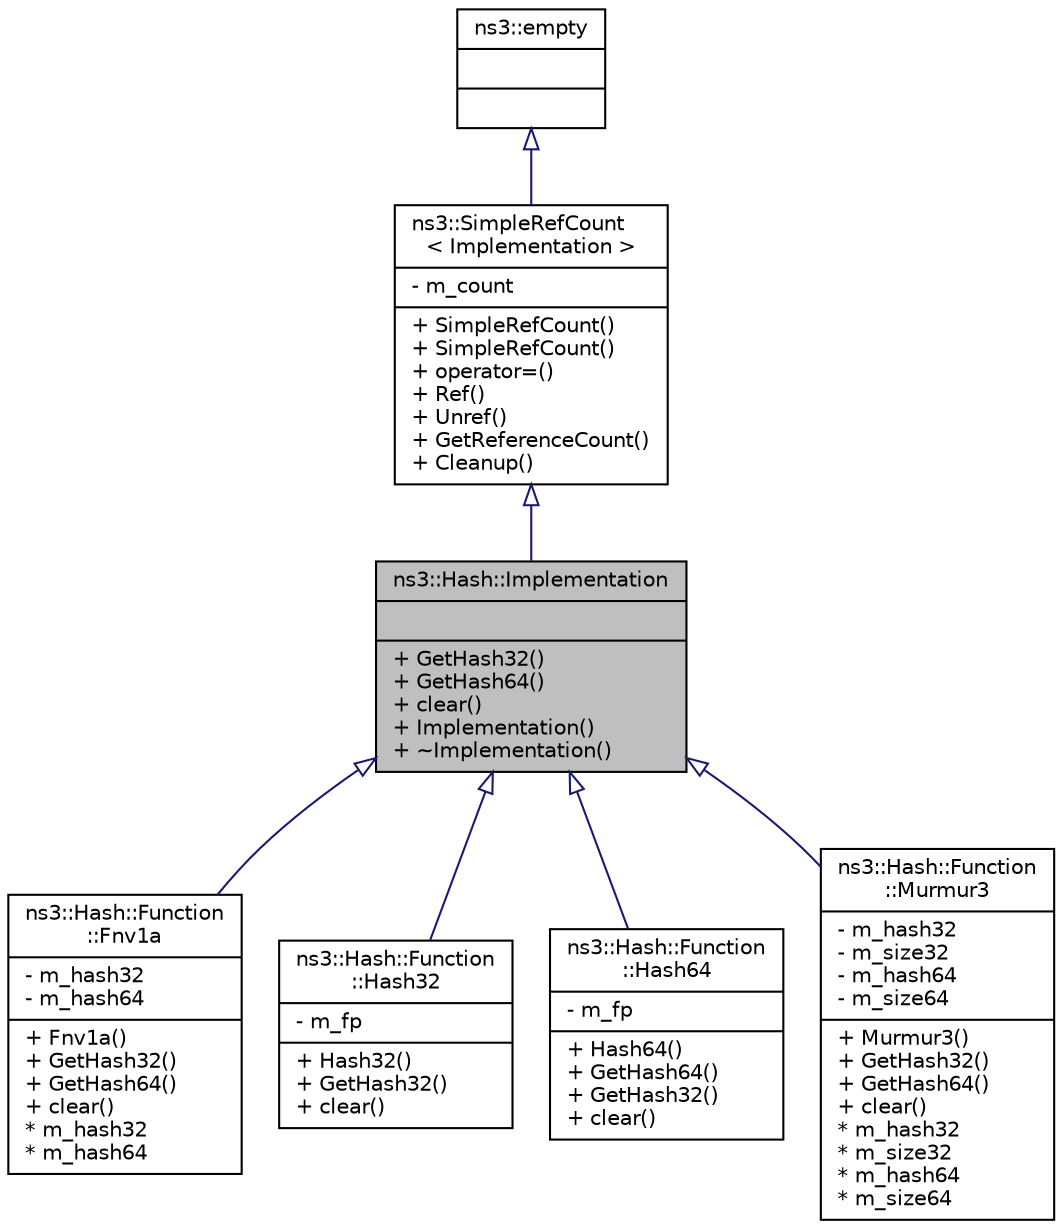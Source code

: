 digraph "ns3::Hash::Implementation"
{
  edge [fontname="Helvetica",fontsize="10",labelfontname="Helvetica",labelfontsize="10"];
  node [fontname="Helvetica",fontsize="10",shape=record];
  Node1 [label="{ns3::Hash::Implementation\n||+ GetHash32()\l+ GetHash64()\l+ clear()\l+ Implementation()\l+ ~Implementation()\l}",height=0.2,width=0.4,color="black", fillcolor="grey75", style="filled", fontcolor="black"];
  Node2 -> Node1 [dir="back",color="midnightblue",fontsize="10",style="solid",arrowtail="onormal"];
  Node2 [label="{ns3::SimpleRefCount\l\< Implementation \>\n|- m_count\l|+ SimpleRefCount()\l+ SimpleRefCount()\l+ operator=()\l+ Ref()\l+ Unref()\l+ GetReferenceCount()\l+ Cleanup()\l}",height=0.2,width=0.4,color="black", fillcolor="white", style="filled",URL="$da/da1/classns3_1_1SimpleRefCount.html"];
  Node3 -> Node2 [dir="back",color="midnightblue",fontsize="10",style="solid",arrowtail="onormal"];
  Node3 [label="{ns3::empty\n||}",height=0.2,width=0.4,color="black", fillcolor="white", style="filled",URL="$d9/d6a/classns3_1_1empty.html",tooltip="make Callback use a separate empty type "];
  Node1 -> Node4 [dir="back",color="midnightblue",fontsize="10",style="solid",arrowtail="onormal"];
  Node4 [label="{ns3::Hash::Function\l::Fnv1a\n|- m_hash32\l- m_hash64\l|+ Fnv1a()\l+ GetHash32()\l+ GetHash64()\l+ clear()\l* m_hash32\l* m_hash64\l}",height=0.2,width=0.4,color="black", fillcolor="white", style="filled",URL="$d4/d52/classns3_1_1Hash_1_1Function_1_1Fnv1a.html",tooltip="Fnv1a hash function implementation. "];
  Node1 -> Node5 [dir="back",color="midnightblue",fontsize="10",style="solid",arrowtail="onormal"];
  Node5 [label="{ns3::Hash::Function\l::Hash32\n|- m_fp\l|+ Hash32()\l+ GetHash32()\l+ clear()\l}",height=0.2,width=0.4,color="black", fillcolor="white", style="filled",URL="$df/d83/classns3_1_1Hash_1_1Function_1_1Hash32.html",tooltip="Template for creating a Hash::Implementation from a 32-bit hash function. "];
  Node1 -> Node6 [dir="back",color="midnightblue",fontsize="10",style="solid",arrowtail="onormal"];
  Node6 [label="{ns3::Hash::Function\l::Hash64\n|- m_fp\l|+ Hash64()\l+ GetHash64()\l+ GetHash32()\l+ clear()\l}",height=0.2,width=0.4,color="black", fillcolor="white", style="filled",URL="$d9/d29/classns3_1_1Hash_1_1Function_1_1Hash64.html",tooltip="Template for creating a Hash::Implemetation from a 64-bit hash function. "];
  Node1 -> Node7 [dir="back",color="midnightblue",fontsize="10",style="solid",arrowtail="onormal"];
  Node7 [label="{ns3::Hash::Function\l::Murmur3\n|- m_hash32\l- m_size32\l- m_hash64\l- m_size64\l|+ Murmur3()\l+ GetHash32()\l+ GetHash64()\l+ clear()\l* m_hash32\l* m_size32\l* m_hash64\l* m_size64\l}",height=0.2,width=0.4,color="black", fillcolor="white", style="filled",URL="$de/dda/classns3_1_1Hash_1_1Function_1_1Murmur3.html",tooltip="Murmur3 hash function implementation. "];
}
